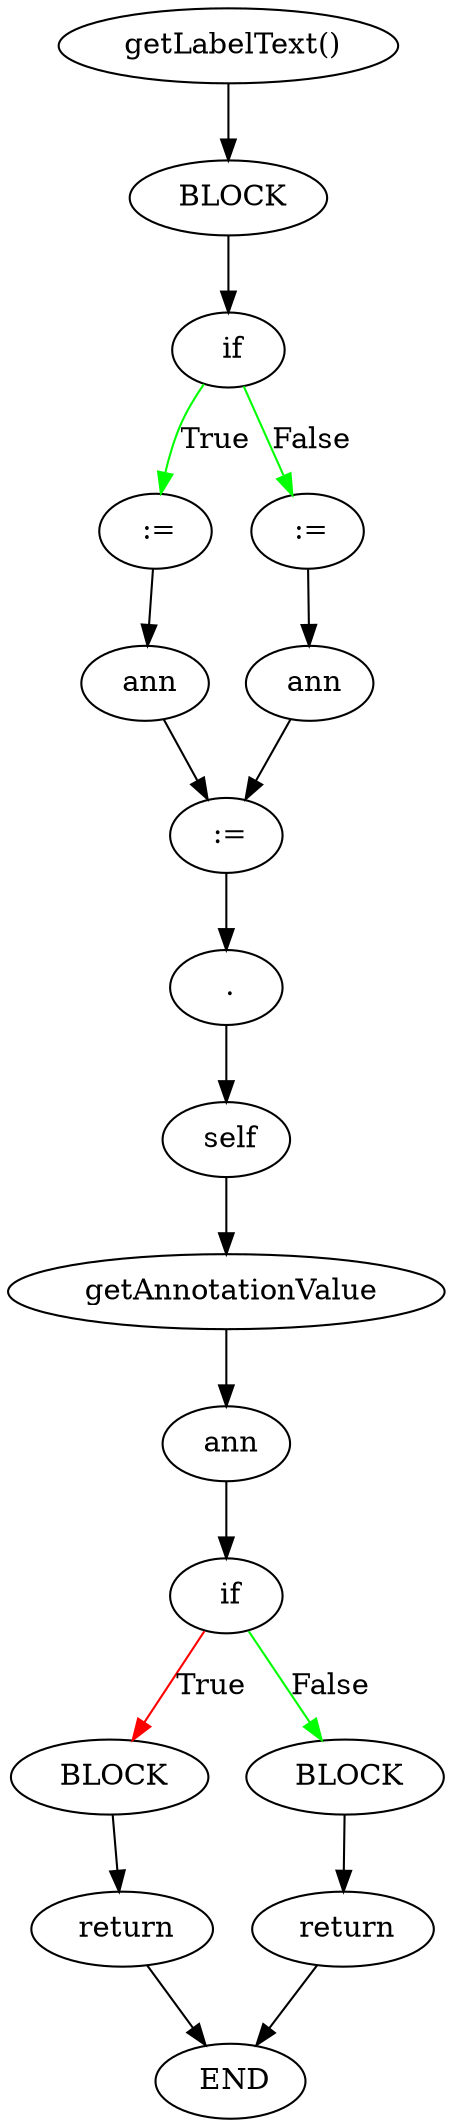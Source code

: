 digraph testGraph {
1241[label=" getLabelText()"]
1243[label="BLOCK"]
1241 -> 1243[color=black]
1243[label=" BLOCK"]
1247[label="if"]
1243 -> 1247[color=black]
1247[label=" if"]
1248[label=":="]
1247 -> 1248[label="True",color=green]
1249[label=":="]
1247 -> 1249[label="False",color=green]
1248[label=" :="]
1250[label="ann"]
1248 -> 1250[color=black]
1249[label=" :="]
1252[label="ann"]
1249 -> 1252[color=black]
1250[label=" ann"]
1259[label=":="]
1250 -> 1259[color=black]
1252[label=" ann"]
1259[label=":="]
1252 -> 1259[color=black]
1259[label=" :="]
1262[label="."]
1259 -> 1262[color=black]
1262[label=" ."]
1263[label="self"]
1262 -> 1263[color=black]
1263[label=" self"]
1264[label="getAnnotationValue"]
1263 -> 1264[color=black]
1264[label=" getAnnotationValue"]
1266[label="ann"]
1264 -> 1266[color=black]
1266[label=" ann"]
1268[label="if"]
1266 -> 1268[color=black]
1268[label=" if"]
1269[label="BLOCK"]
1268 -> 1269[label="True",color=red]
1270[label="BLOCK"]
1268 -> 1270[label="False",color=green]
1269[label=" BLOCK"]
1271[label="return"]
1269 -> 1271[color=black]
1270[label=" BLOCK"]
1273[label="return"]
1270 -> 1273[color=black]
1271[label=" return"]
1242[label="END"]
1271 -> 1242[color=black]
1273[label=" return"]
1242[label="END"]
1273 -> 1242[color=black]
1242[label=" END"]
}
